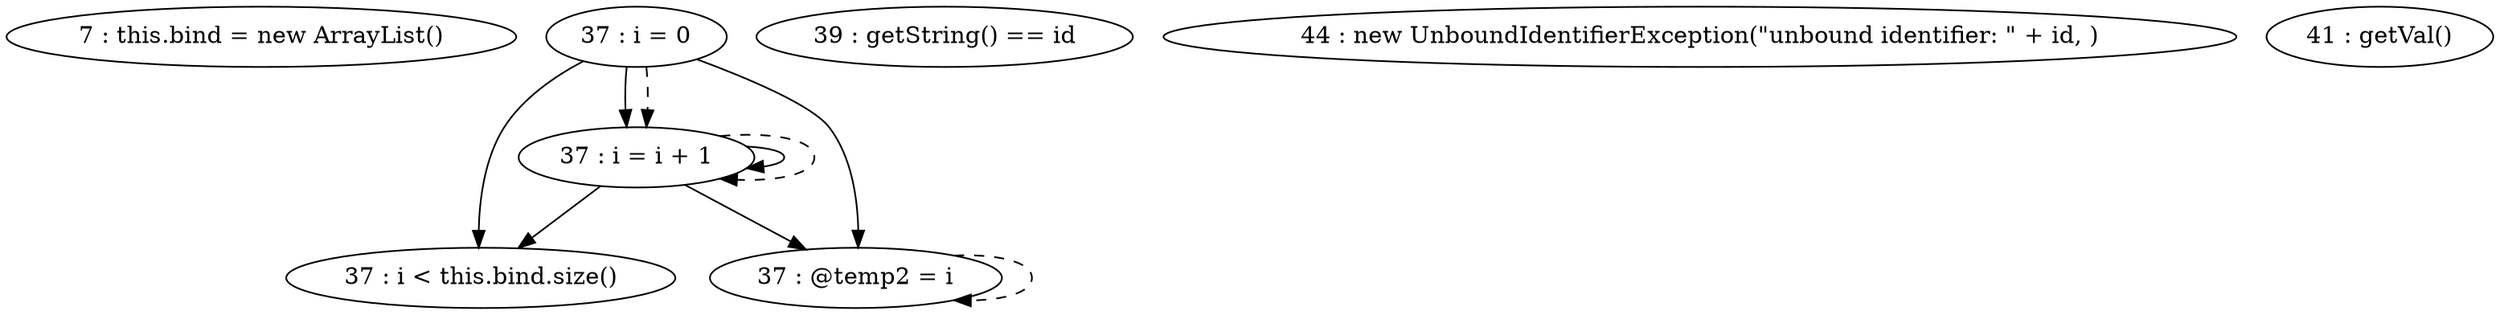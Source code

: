 digraph G {
"7 : this.bind = new ArrayList()"
"37 : i = 0"
"37 : i = 0" -> "37 : i < this.bind.size()"
"37 : i = 0" -> "37 : @temp2 = i"
"37 : i = 0" -> "37 : i = i + 1"
"37 : i = 0" -> "37 : i = i + 1" [style=dashed]
"37 : i < this.bind.size()"
"39 : getString() == id"
"44 : new UnboundIdentifierException(\"unbound identifier: \" + id, )"
"41 : getVal()"
"37 : @temp2 = i"
"37 : @temp2 = i" -> "37 : @temp2 = i" [style=dashed]
"37 : i = i + 1"
"37 : i = i + 1" -> "37 : i < this.bind.size()"
"37 : i = i + 1" -> "37 : @temp2 = i"
"37 : i = i + 1" -> "37 : i = i + 1"
"37 : i = i + 1" -> "37 : i = i + 1" [style=dashed]
}